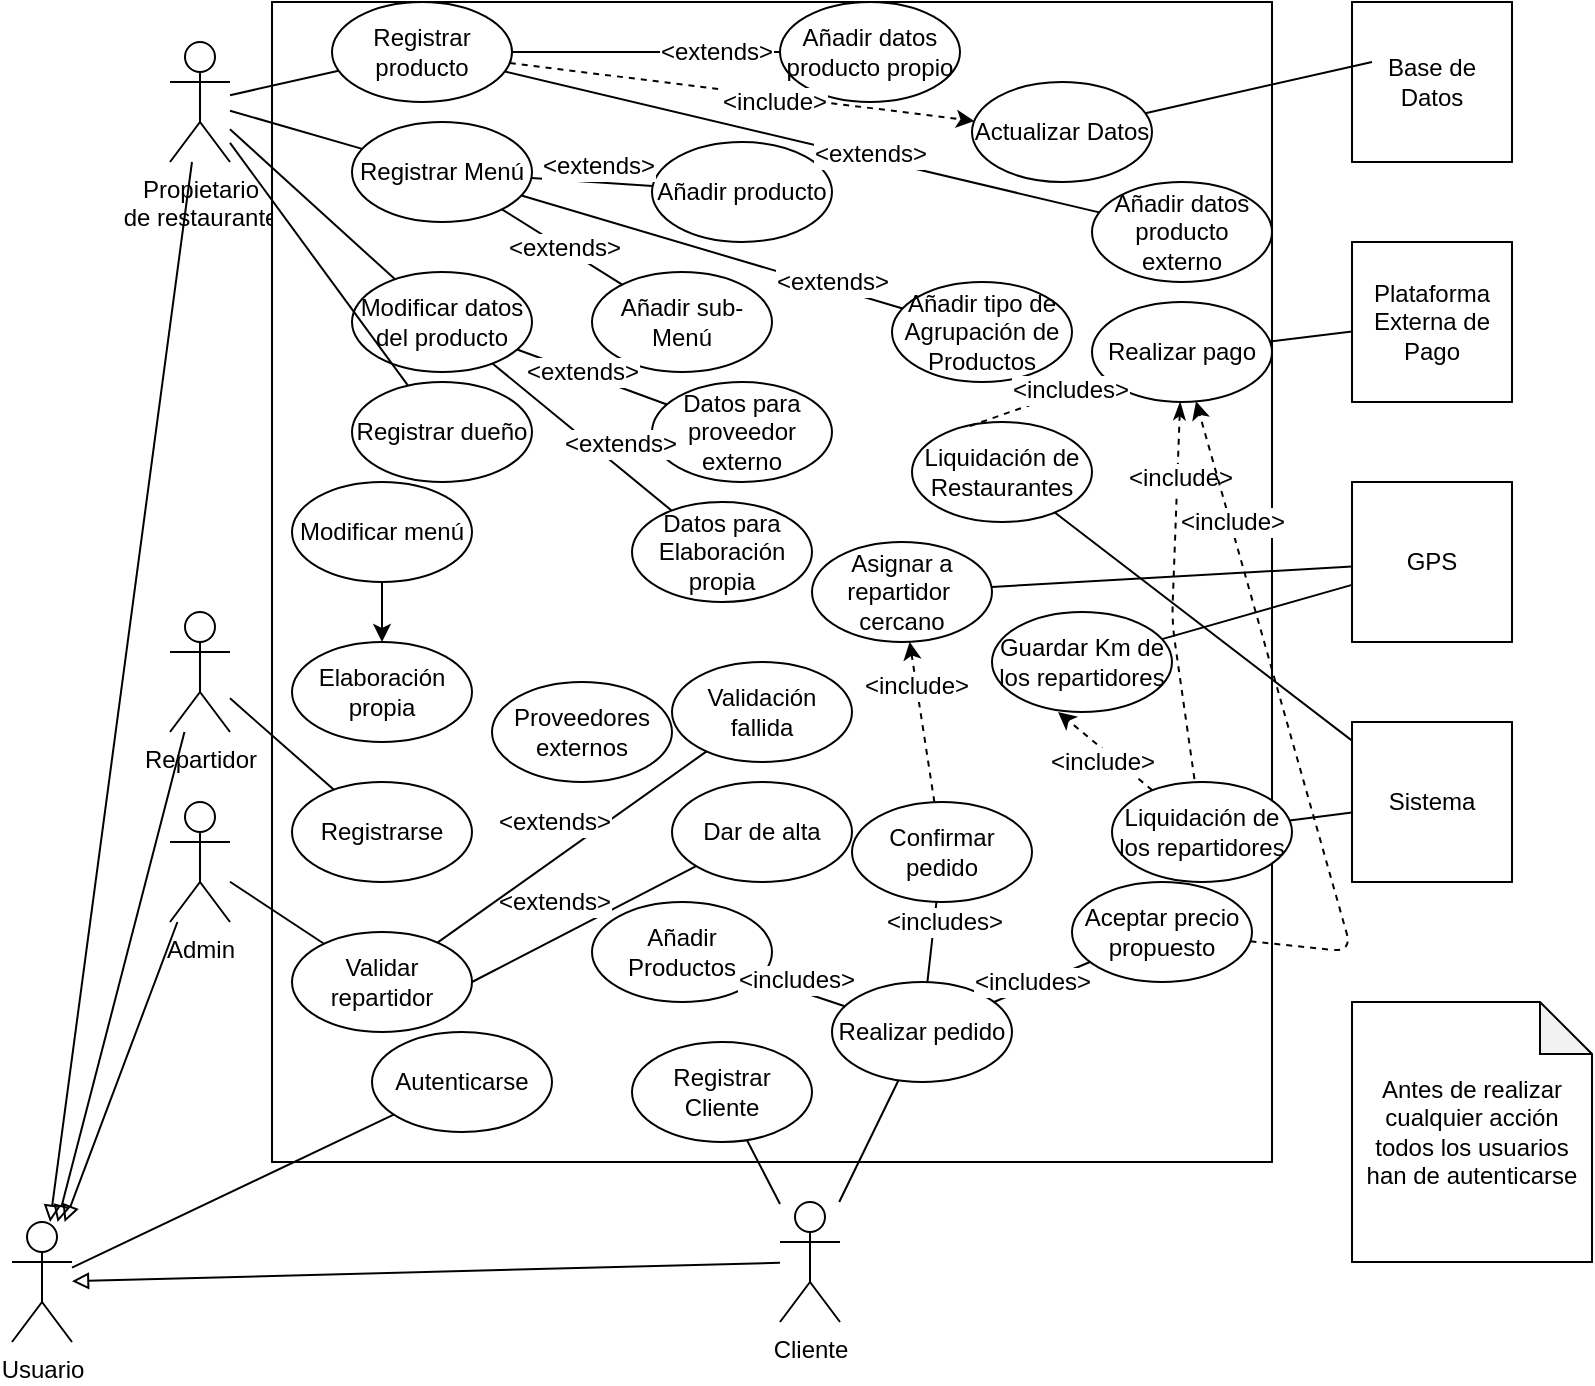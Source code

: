 <mxfile version="12.7.3" type="github">
  <diagram id="OBTY19V2pep727sq7JFN" name="Page-1">
    <mxGraphModel dx="1477" dy="605" grid="1" gridSize="10" guides="1" tooltips="1" connect="1" arrows="1" fold="1" page="1" pageScale="1" pageWidth="827" pageHeight="1169" math="0" shadow="0">
      <root>
        <mxCell id="0" />
        <mxCell id="1" parent="0" />
        <mxCell id="1PWrfDdkgmt_y7GgeJpY-1" value="Propietario &lt;br&gt;de restaurante" style="shape=umlActor;verticalLabelPosition=bottom;labelBackgroundColor=#ffffff;verticalAlign=top;html=1;outlineConnect=0;" parent="1" vertex="1">
          <mxGeometry x="109" y="40" width="30" height="60" as="geometry" />
        </mxCell>
        <mxCell id="1PWrfDdkgmt_y7GgeJpY-2" value="Cliente" style="shape=umlActor;verticalLabelPosition=bottom;labelBackgroundColor=#ffffff;verticalAlign=top;html=1;outlineConnect=0;" parent="1" vertex="1">
          <mxGeometry x="414" y="620" width="30" height="60" as="geometry" />
        </mxCell>
        <mxCell id="1PWrfDdkgmt_y7GgeJpY-3" value="Repartidor" style="shape=umlActor;verticalLabelPosition=bottom;labelBackgroundColor=#ffffff;verticalAlign=top;html=1;outlineConnect=0;" parent="1" vertex="1">
          <mxGeometry x="109" y="325" width="30" height="60" as="geometry" />
        </mxCell>
        <mxCell id="1PWrfDdkgmt_y7GgeJpY-4" value="Admin" style="shape=umlActor;verticalLabelPosition=bottom;labelBackgroundColor=#ffffff;verticalAlign=top;html=1;outlineConnect=0;" parent="1" vertex="1">
          <mxGeometry x="109" y="420" width="30" height="60" as="geometry" />
        </mxCell>
        <mxCell id="1PWrfDdkgmt_y7GgeJpY-8" value="" style="rounded=0;whiteSpace=wrap;html=1;" parent="1" vertex="1">
          <mxGeometry x="160" y="20" width="500" height="580" as="geometry" />
        </mxCell>
        <mxCell id="1PWrfDdkgmt_y7GgeJpY-9" value="Base de Datos" style="whiteSpace=wrap;html=1;aspect=fixed;" parent="1" vertex="1">
          <mxGeometry x="700" y="20" width="80" height="80" as="geometry" />
        </mxCell>
        <mxCell id="1PWrfDdkgmt_y7GgeJpY-11" value="Plataforma Externa de Pago" style="whiteSpace=wrap;html=1;aspect=fixed;" parent="1" vertex="1">
          <mxGeometry x="700" y="140" width="80" height="80" as="geometry" />
        </mxCell>
        <mxCell id="1PWrfDdkgmt_y7GgeJpY-12" value="Sistema" style="whiteSpace=wrap;html=1;aspect=fixed;" parent="1" vertex="1">
          <mxGeometry x="700" y="380" width="80" height="80" as="geometry" />
        </mxCell>
        <mxCell id="1PWrfDdkgmt_y7GgeJpY-13" value="Modificar datos del producto" style="ellipse;whiteSpace=wrap;html=1;" parent="1" vertex="1">
          <mxGeometry x="200" y="155" width="90" height="50" as="geometry" />
        </mxCell>
        <mxCell id="1PWrfDdkgmt_y7GgeJpY-18" value="Datos para proveedor externo" style="ellipse;whiteSpace=wrap;html=1;" parent="1" vertex="1">
          <mxGeometry x="350" y="210" width="90" height="50" as="geometry" />
        </mxCell>
        <mxCell id="1PWrfDdkgmt_y7GgeJpY-19" value="Datos para Elaboración propia" style="ellipse;whiteSpace=wrap;html=1;" parent="1" vertex="1">
          <mxGeometry x="340" y="270" width="90" height="50" as="geometry" />
        </mxCell>
        <mxCell id="1PWrfDdkgmt_y7GgeJpY-22" value="Confirmar pedido" style="ellipse;whiteSpace=wrap;html=1;" parent="1" vertex="1">
          <mxGeometry x="450" y="420" width="90" height="50" as="geometry" />
        </mxCell>
        <mxCell id="1PWrfDdkgmt_y7GgeJpY-23" value="Asignar a repartidor&amp;nbsp; cercano" style="ellipse;whiteSpace=wrap;html=1;" parent="1" vertex="1">
          <mxGeometry x="430" y="290" width="90" height="50" as="geometry" />
        </mxCell>
        <mxCell id="1PWrfDdkgmt_y7GgeJpY-24" value="Realizar pedido" style="ellipse;whiteSpace=wrap;html=1;" parent="1" vertex="1">
          <mxGeometry x="440" y="510" width="90" height="50" as="geometry" />
        </mxCell>
        <mxCell id="1PWrfDdkgmt_y7GgeJpY-27" value="Realizar pago" style="ellipse;whiteSpace=wrap;html=1;" parent="1" vertex="1">
          <mxGeometry x="570" y="170" width="90" height="50" as="geometry" />
        </mxCell>
        <mxCell id="1PWrfDdkgmt_y7GgeJpY-28" value="Aceptar precio propuesto" style="ellipse;whiteSpace=wrap;html=1;" parent="1" vertex="1">
          <mxGeometry x="560" y="460" width="90" height="50" as="geometry" />
        </mxCell>
        <mxCell id="1PWrfDdkgmt_y7GgeJpY-29" value="Registrarse" style="ellipse;whiteSpace=wrap;html=1;" parent="1" vertex="1">
          <mxGeometry x="170" y="410" width="90" height="50" as="geometry" />
        </mxCell>
        <mxCell id="1PWrfDdkgmt_y7GgeJpY-30" value="Dar de alta" style="ellipse;whiteSpace=wrap;html=1;" parent="1" vertex="1">
          <mxGeometry x="360" y="410" width="90" height="50" as="geometry" />
        </mxCell>
        <mxCell id="1PWrfDdkgmt_y7GgeJpY-31" value="Validar repartidor" style="ellipse;whiteSpace=wrap;html=1;" parent="1" vertex="1">
          <mxGeometry x="170" y="485" width="90" height="50" as="geometry" />
        </mxCell>
        <mxCell id="1PWrfDdkgmt_y7GgeJpY-32" value="Validación fallida" style="ellipse;whiteSpace=wrap;html=1;" parent="1" vertex="1">
          <mxGeometry x="360" y="350" width="90" height="50" as="geometry" />
        </mxCell>
        <mxCell id="1PWrfDdkgmt_y7GgeJpY-33" value="Registrar Menú" style="ellipse;whiteSpace=wrap;html=1;" parent="1" vertex="1">
          <mxGeometry x="200" y="80" width="90" height="50" as="geometry" />
        </mxCell>
        <mxCell id="1PWrfDdkgmt_y7GgeJpY-34" value="Añadir Productos" style="ellipse;whiteSpace=wrap;html=1;" parent="1" vertex="1">
          <mxGeometry x="320" y="470" width="90" height="50" as="geometry" />
        </mxCell>
        <mxCell id="1PWrfDdkgmt_y7GgeJpY-35" value="Añadir tipo de Agrupación de Productos" style="ellipse;whiteSpace=wrap;html=1;" parent="1" vertex="1">
          <mxGeometry x="470" y="160" width="90" height="50" as="geometry" />
        </mxCell>
        <mxCell id="1PWrfDdkgmt_y7GgeJpY-36" value="Añadir sub-Menú" style="ellipse;whiteSpace=wrap;html=1;" parent="1" vertex="1">
          <mxGeometry x="320" y="155" width="90" height="50" as="geometry" />
        </mxCell>
        <mxCell id="1PWrfDdkgmt_y7GgeJpY-37" value="Añadir producto" style="ellipse;whiteSpace=wrap;html=1;" parent="1" vertex="1">
          <mxGeometry x="350" y="90" width="90" height="50" as="geometry" />
        </mxCell>
        <mxCell id="1PWrfDdkgmt_y7GgeJpY-38" value="Registrar producto" style="ellipse;whiteSpace=wrap;html=1;" parent="1" vertex="1">
          <mxGeometry x="190" y="20" width="90" height="50" as="geometry" />
        </mxCell>
        <mxCell id="1PWrfDdkgmt_y7GgeJpY-39" value="GPS" style="whiteSpace=wrap;html=1;aspect=fixed;" parent="1" vertex="1">
          <mxGeometry x="700" y="260" width="80" height="80" as="geometry" />
        </mxCell>
        <mxCell id="1PWrfDdkgmt_y7GgeJpY-41" value="Guardar Km de los repartidores" style="ellipse;whiteSpace=wrap;html=1;" parent="1" vertex="1">
          <mxGeometry x="520" y="325" width="90" height="50" as="geometry" />
        </mxCell>
        <mxCell id="1PWrfDdkgmt_y7GgeJpY-42" value="Liquidación de los repartidores" style="ellipse;whiteSpace=wrap;html=1;" parent="1" vertex="1">
          <mxGeometry x="580" y="410" width="90" height="50" as="geometry" />
        </mxCell>
        <mxCell id="1PWrfDdkgmt_y7GgeJpY-47" value="Actualizar Datos" style="ellipse;whiteSpace=wrap;html=1;" parent="1" vertex="1">
          <mxGeometry x="510" y="60" width="90" height="50" as="geometry" />
        </mxCell>
        <mxCell id="1PWrfDdkgmt_y7GgeJpY-50" value="" style="endArrow=none;html=1;endFill=0;" parent="1" source="1PWrfDdkgmt_y7GgeJpY-13" target="1PWrfDdkgmt_y7GgeJpY-19" edge="1">
          <mxGeometry width="50" height="50" relative="1" as="geometry">
            <mxPoint x="280" y="210" as="sourcePoint" />
            <mxPoint x="490" y="250" as="targetPoint" />
          </mxGeometry>
        </mxCell>
        <mxCell id="QZLc6Dcv_7mxusPoxPZv-28" value="&amp;lt;extends&amp;gt;" style="text;html=1;align=center;verticalAlign=middle;resizable=0;points=[];labelBackgroundColor=#ffffff;" parent="1PWrfDdkgmt_y7GgeJpY-50" vertex="1" connectable="0">
          <mxGeometry x="0.263" y="-2" relative="1" as="geometry">
            <mxPoint x="8.22" y="-8.34" as="offset" />
          </mxGeometry>
        </mxCell>
        <mxCell id="1PWrfDdkgmt_y7GgeJpY-51" value="" style="endArrow=none;html=1;endFill=0;" parent="1" source="1PWrfDdkgmt_y7GgeJpY-13" target="1PWrfDdkgmt_y7GgeJpY-18" edge="1">
          <mxGeometry width="50" height="50" relative="1" as="geometry">
            <mxPoint x="289.099" y="260.021" as="sourcePoint" />
            <mxPoint x="490" y="250" as="targetPoint" />
          </mxGeometry>
        </mxCell>
        <mxCell id="QZLc6Dcv_7mxusPoxPZv-29" value="&amp;lt;extends&amp;gt;" style="text;html=1;align=center;verticalAlign=middle;resizable=0;points=[];labelBackgroundColor=#ffffff;" parent="1PWrfDdkgmt_y7GgeJpY-51" vertex="1" connectable="0">
          <mxGeometry x="0.507" y="1" relative="1" as="geometry">
            <mxPoint x="-24.58" y="-8.82" as="offset" />
          </mxGeometry>
        </mxCell>
        <mxCell id="1PWrfDdkgmt_y7GgeJpY-52" value="" style="endArrow=none;html=1;endFill=0;" parent="1" source="1PWrfDdkgmt_y7GgeJpY-1" target="1PWrfDdkgmt_y7GgeJpY-13" edge="1">
          <mxGeometry width="50" height="50" relative="1" as="geometry">
            <mxPoint x="440" y="300" as="sourcePoint" />
            <mxPoint x="490" y="250" as="targetPoint" />
          </mxGeometry>
        </mxCell>
        <mxCell id="1PWrfDdkgmt_y7GgeJpY-55" value="" style="endArrow=none;html=1;exitX=0.125;exitY=0.375;exitDx=0;exitDy=0;exitPerimeter=0;endFill=0;" parent="1" source="1PWrfDdkgmt_y7GgeJpY-9" target="1PWrfDdkgmt_y7GgeJpY-47" edge="1">
          <mxGeometry width="50" height="50" relative="1" as="geometry">
            <mxPoint x="410" y="300" as="sourcePoint" />
            <mxPoint x="460" y="250" as="targetPoint" />
          </mxGeometry>
        </mxCell>
        <mxCell id="1PWrfDdkgmt_y7GgeJpY-59" value="Añadir datos producto propio" style="ellipse;whiteSpace=wrap;html=1;" parent="1" vertex="1">
          <mxGeometry x="414" y="20" width="90" height="50" as="geometry" />
        </mxCell>
        <mxCell id="1PWrfDdkgmt_y7GgeJpY-60" value="Añadir datos producto externo" style="ellipse;whiteSpace=wrap;html=1;" parent="1" vertex="1">
          <mxGeometry x="570" y="110" width="90" height="50" as="geometry" />
        </mxCell>
        <mxCell id="1PWrfDdkgmt_y7GgeJpY-61" value="" style="endArrow=none;html=1;endFill=0;" parent="1" source="1PWrfDdkgmt_y7GgeJpY-38" target="1PWrfDdkgmt_y7GgeJpY-59" edge="1">
          <mxGeometry width="50" height="50" relative="1" as="geometry">
            <mxPoint x="410" y="300" as="sourcePoint" />
            <mxPoint x="460" y="250" as="targetPoint" />
          </mxGeometry>
        </mxCell>
        <mxCell id="QZLc6Dcv_7mxusPoxPZv-7" value="&amp;lt;extends&amp;gt;" style="text;html=1;align=center;verticalAlign=middle;resizable=0;points=[];labelBackgroundColor=#ffffff;" parent="1PWrfDdkgmt_y7GgeJpY-61" vertex="1" connectable="0">
          <mxGeometry x="0.522" relative="1" as="geometry">
            <mxPoint as="offset" />
          </mxGeometry>
        </mxCell>
        <mxCell id="1PWrfDdkgmt_y7GgeJpY-62" value="" style="endArrow=none;html=1;endFill=0;" parent="1" source="1PWrfDdkgmt_y7GgeJpY-38" target="1PWrfDdkgmt_y7GgeJpY-60" edge="1">
          <mxGeometry width="50" height="50" relative="1" as="geometry">
            <mxPoint x="410" y="300" as="sourcePoint" />
            <mxPoint x="460" y="250" as="targetPoint" />
          </mxGeometry>
        </mxCell>
        <mxCell id="QZLc6Dcv_7mxusPoxPZv-8" value="&amp;lt;extends&amp;gt;" style="text;html=1;align=center;verticalAlign=middle;resizable=0;points=[];labelBackgroundColor=#ffffff;" parent="1PWrfDdkgmt_y7GgeJpY-62" vertex="1" connectable="0">
          <mxGeometry x="0.223" y="2" relative="1" as="geometry">
            <mxPoint as="offset" />
          </mxGeometry>
        </mxCell>
        <mxCell id="1PWrfDdkgmt_y7GgeJpY-63" value="" style="endArrow=none;html=1;endFill=0;" parent="1" source="1PWrfDdkgmt_y7GgeJpY-1" target="1PWrfDdkgmt_y7GgeJpY-38" edge="1">
          <mxGeometry width="50" height="50" relative="1" as="geometry">
            <mxPoint x="410" y="300" as="sourcePoint" />
            <mxPoint x="460" y="250" as="targetPoint" />
          </mxGeometry>
        </mxCell>
        <mxCell id="1PWrfDdkgmt_y7GgeJpY-64" value="" style="endArrow=none;html=1;endFill=0;" parent="1" source="1PWrfDdkgmt_y7GgeJpY-1" target="1PWrfDdkgmt_y7GgeJpY-33" edge="1">
          <mxGeometry width="50" height="50" relative="1" as="geometry">
            <mxPoint x="410" y="300" as="sourcePoint" />
            <mxPoint x="460" y="250" as="targetPoint" />
          </mxGeometry>
        </mxCell>
        <mxCell id="1PWrfDdkgmt_y7GgeJpY-65" value="" style="endArrow=none;html=1;endFill=0;" parent="1" source="1PWrfDdkgmt_y7GgeJpY-33" target="1PWrfDdkgmt_y7GgeJpY-36" edge="1">
          <mxGeometry width="50" height="50" relative="1" as="geometry">
            <mxPoint x="410" y="300" as="sourcePoint" />
            <mxPoint x="460" y="250" as="targetPoint" />
          </mxGeometry>
        </mxCell>
        <mxCell id="QZLc6Dcv_7mxusPoxPZv-32" value="&amp;lt;extends&amp;gt;" style="text;html=1;align=center;verticalAlign=middle;resizable=0;points=[];labelBackgroundColor=#ffffff;" parent="1PWrfDdkgmt_y7GgeJpY-65" vertex="1" connectable="0">
          <mxGeometry x="0.348" y="2" relative="1" as="geometry">
            <mxPoint x="-11.37" y="-5.04" as="offset" />
          </mxGeometry>
        </mxCell>
        <mxCell id="1PWrfDdkgmt_y7GgeJpY-66" value="" style="endArrow=none;html=1;endFill=0;" parent="1" source="1PWrfDdkgmt_y7GgeJpY-33" target="1PWrfDdkgmt_y7GgeJpY-37" edge="1">
          <mxGeometry width="50" height="50" relative="1" as="geometry">
            <mxPoint x="410" y="300" as="sourcePoint" />
            <mxPoint x="460" y="250" as="targetPoint" />
          </mxGeometry>
        </mxCell>
        <mxCell id="QZLc6Dcv_7mxusPoxPZv-30" value="&amp;lt;extends&amp;gt;" style="text;html=1;align=center;verticalAlign=middle;resizable=0;points=[];labelBackgroundColor=#ffffff;" parent="1PWrfDdkgmt_y7GgeJpY-66" vertex="1" connectable="0">
          <mxGeometry x="0.429" relative="1" as="geometry">
            <mxPoint x="-10.63" y="-9.04" as="offset" />
          </mxGeometry>
        </mxCell>
        <mxCell id="1PWrfDdkgmt_y7GgeJpY-67" value="" style="endArrow=none;html=1;endFill=0;" parent="1" source="1PWrfDdkgmt_y7GgeJpY-33" target="1PWrfDdkgmt_y7GgeJpY-35" edge="1">
          <mxGeometry width="50" height="50" relative="1" as="geometry">
            <mxPoint x="410" y="300" as="sourcePoint" />
            <mxPoint x="460" y="250" as="targetPoint" />
          </mxGeometry>
        </mxCell>
        <mxCell id="QZLc6Dcv_7mxusPoxPZv-31" value="&amp;lt;extends&amp;gt;" style="text;html=1;align=center;verticalAlign=middle;resizable=0;points=[];labelBackgroundColor=#ffffff;" parent="1PWrfDdkgmt_y7GgeJpY-67" vertex="1" connectable="0">
          <mxGeometry x="0.619" y="3" relative="1" as="geometry">
            <mxPoint as="offset" />
          </mxGeometry>
        </mxCell>
        <mxCell id="1PWrfDdkgmt_y7GgeJpY-68" value="" style="endArrow=none;html=1;endFill=0;" parent="1" source="1PWrfDdkgmt_y7GgeJpY-3" target="1PWrfDdkgmt_y7GgeJpY-29" edge="1">
          <mxGeometry width="50" height="50" relative="1" as="geometry">
            <mxPoint x="410" y="460" as="sourcePoint" />
            <mxPoint x="460" y="410" as="targetPoint" />
          </mxGeometry>
        </mxCell>
        <mxCell id="1PWrfDdkgmt_y7GgeJpY-69" value="" style="endArrow=none;html=1;endFill=0;" parent="1" source="1PWrfDdkgmt_y7GgeJpY-4" target="1PWrfDdkgmt_y7GgeJpY-31" edge="1">
          <mxGeometry width="50" height="50" relative="1" as="geometry">
            <mxPoint x="410" y="460" as="sourcePoint" />
            <mxPoint x="460" y="410" as="targetPoint" />
          </mxGeometry>
        </mxCell>
        <mxCell id="1PWrfDdkgmt_y7GgeJpY-70" value="" style="endArrow=none;html=1;exitX=1;exitY=0.5;exitDx=0;exitDy=0;endFill=0;" parent="1" source="1PWrfDdkgmt_y7GgeJpY-31" target="1PWrfDdkgmt_y7GgeJpY-30" edge="1">
          <mxGeometry width="50" height="50" relative="1" as="geometry">
            <mxPoint x="410" y="460" as="sourcePoint" />
            <mxPoint x="460" y="410" as="targetPoint" />
          </mxGeometry>
        </mxCell>
        <mxCell id="QZLc6Dcv_7mxusPoxPZv-24" value="&amp;lt;extends&amp;gt;" style="text;html=1;align=center;verticalAlign=middle;resizable=0;points=[];labelBackgroundColor=#ffffff;" parent="1PWrfDdkgmt_y7GgeJpY-70" vertex="1" connectable="0">
          <mxGeometry x="0.36" relative="1" as="geometry">
            <mxPoint x="-35.81" y="-0.82" as="offset" />
          </mxGeometry>
        </mxCell>
        <mxCell id="1PWrfDdkgmt_y7GgeJpY-71" value="" style="endArrow=none;html=1;endFill=0;" parent="1" source="1PWrfDdkgmt_y7GgeJpY-31" target="1PWrfDdkgmt_y7GgeJpY-32" edge="1">
          <mxGeometry width="50" height="50" relative="1" as="geometry">
            <mxPoint x="410" y="460" as="sourcePoint" />
            <mxPoint x="460" y="410" as="targetPoint" />
          </mxGeometry>
        </mxCell>
        <mxCell id="QZLc6Dcv_7mxusPoxPZv-23" value="&amp;lt;extends&amp;gt;" style="text;html=1;align=center;verticalAlign=middle;resizable=0;points=[];labelBackgroundColor=#ffffff;" parent="1PWrfDdkgmt_y7GgeJpY-71" vertex="1" connectable="0">
          <mxGeometry x="0.477" y="2" relative="1" as="geometry">
            <mxPoint x="-40.47" y="11.59" as="offset" />
          </mxGeometry>
        </mxCell>
        <mxCell id="1PWrfDdkgmt_y7GgeJpY-73" value="" style="endArrow=none;html=1;endFill=0;" parent="1" source="1PWrfDdkgmt_y7GgeJpY-24" target="1PWrfDdkgmt_y7GgeJpY-34" edge="1">
          <mxGeometry width="50" height="50" relative="1" as="geometry">
            <mxPoint x="410" y="410" as="sourcePoint" />
            <mxPoint x="460" y="360" as="targetPoint" />
          </mxGeometry>
        </mxCell>
        <mxCell id="QZLc6Dcv_7mxusPoxPZv-27" value="&amp;lt;includes&amp;gt;" style="text;html=1;align=center;verticalAlign=middle;resizable=0;points=[];labelBackgroundColor=#ffffff;" parent="1PWrfDdkgmt_y7GgeJpY-73" vertex="1" connectable="0">
          <mxGeometry x="-0.431" y="-1" relative="1" as="geometry">
            <mxPoint x="-12.49" y="-8.78" as="offset" />
          </mxGeometry>
        </mxCell>
        <mxCell id="1PWrfDdkgmt_y7GgeJpY-74" value="" style="endArrow=none;html=1;endFill=0;" parent="1" source="1PWrfDdkgmt_y7GgeJpY-24" target="1PWrfDdkgmt_y7GgeJpY-22" edge="1">
          <mxGeometry width="50" height="50" relative="1" as="geometry">
            <mxPoint x="410" y="410" as="sourcePoint" />
            <mxPoint x="460" y="360" as="targetPoint" />
          </mxGeometry>
        </mxCell>
        <mxCell id="QZLc6Dcv_7mxusPoxPZv-26" value="&amp;lt;includes&amp;gt;" style="text;html=1;align=center;verticalAlign=middle;resizable=0;points=[];labelBackgroundColor=#ffffff;" parent="1PWrfDdkgmt_y7GgeJpY-74" vertex="1" connectable="0">
          <mxGeometry x="-0.41" y="-1" relative="1" as="geometry">
            <mxPoint x="5.25" y="-18.17" as="offset" />
          </mxGeometry>
        </mxCell>
        <mxCell id="1PWrfDdkgmt_y7GgeJpY-75" value="" style="endArrow=none;html=1;endFill=0;" parent="1" source="1PWrfDdkgmt_y7GgeJpY-24" target="1PWrfDdkgmt_y7GgeJpY-28" edge="1">
          <mxGeometry width="50" height="50" relative="1" as="geometry">
            <mxPoint x="410" y="410" as="sourcePoint" />
            <mxPoint x="460" y="360" as="targetPoint" />
          </mxGeometry>
        </mxCell>
        <mxCell id="QZLc6Dcv_7mxusPoxPZv-25" value="&amp;lt;includes&amp;gt;" style="text;html=1;align=center;verticalAlign=middle;resizable=0;points=[];labelBackgroundColor=#ffffff;" parent="1PWrfDdkgmt_y7GgeJpY-75" vertex="1" connectable="0">
          <mxGeometry x="-0.708" y="-1" relative="1" as="geometry">
            <mxPoint x="11.23" y="-7.85" as="offset" />
          </mxGeometry>
        </mxCell>
        <mxCell id="1PWrfDdkgmt_y7GgeJpY-76" value="" style="endArrow=none;html=1;endFill=0;" parent="1" source="1PWrfDdkgmt_y7GgeJpY-39" target="1PWrfDdkgmt_y7GgeJpY-23" edge="1">
          <mxGeometry width="50" height="50" relative="1" as="geometry">
            <mxPoint x="410" y="350" as="sourcePoint" />
            <mxPoint x="460" y="300" as="targetPoint" />
          </mxGeometry>
        </mxCell>
        <mxCell id="1PWrfDdkgmt_y7GgeJpY-77" value="" style="endArrow=none;html=1;endFill=0;" parent="1" source="1PWrfDdkgmt_y7GgeJpY-39" target="1PWrfDdkgmt_y7GgeJpY-41" edge="1">
          <mxGeometry width="50" height="50" relative="1" as="geometry">
            <mxPoint x="410" y="350" as="sourcePoint" />
            <mxPoint x="460" y="300" as="targetPoint" />
          </mxGeometry>
        </mxCell>
        <mxCell id="1PWrfDdkgmt_y7GgeJpY-78" value="" style="endArrow=none;html=1;endFill=0;" parent="1" source="1PWrfDdkgmt_y7GgeJpY-12" target="1PWrfDdkgmt_y7GgeJpY-42" edge="1">
          <mxGeometry width="50" height="50" relative="1" as="geometry">
            <mxPoint x="410" y="350" as="sourcePoint" />
            <mxPoint x="460" y="300" as="targetPoint" />
          </mxGeometry>
        </mxCell>
        <mxCell id="1PWrfDdkgmt_y7GgeJpY-79" value="" style="endArrow=none;html=1;endFill=0;" parent="1" source="1PWrfDdkgmt_y7GgeJpY-11" target="1PWrfDdkgmt_y7GgeJpY-27" edge="1">
          <mxGeometry width="50" height="50" relative="1" as="geometry">
            <mxPoint x="410" y="350" as="sourcePoint" />
            <mxPoint x="460" y="300" as="targetPoint" />
          </mxGeometry>
        </mxCell>
        <mxCell id="QZLc6Dcv_7mxusPoxPZv-1" value="" style="endArrow=none;html=1;endFill=0;" parent="1" source="1PWrfDdkgmt_y7GgeJpY-2" target="1PWrfDdkgmt_y7GgeJpY-24" edge="1">
          <mxGeometry width="50" height="50" relative="1" as="geometry">
            <mxPoint x="390" y="420" as="sourcePoint" />
            <mxPoint x="440" y="370" as="targetPoint" />
          </mxGeometry>
        </mxCell>
        <mxCell id="QZLc6Dcv_7mxusPoxPZv-2" value="Usuario" style="shape=umlActor;verticalLabelPosition=bottom;labelBackgroundColor=#ffffff;verticalAlign=top;html=1;outlineConnect=0;" parent="1" vertex="1">
          <mxGeometry x="30" y="630" width="30" height="60" as="geometry" />
        </mxCell>
        <mxCell id="QZLc6Dcv_7mxusPoxPZv-3" value="Autenticarse" style="ellipse;whiteSpace=wrap;html=1;" parent="1" vertex="1">
          <mxGeometry x="210" y="535" width="90" height="50" as="geometry" />
        </mxCell>
        <mxCell id="QZLc6Dcv_7mxusPoxPZv-5" value="" style="endArrow=none;html=1;endFill=0;" parent="1" source="QZLc6Dcv_7mxusPoxPZv-2" target="QZLc6Dcv_7mxusPoxPZv-3" edge="1">
          <mxGeometry width="50" height="50" relative="1" as="geometry">
            <mxPoint x="390" y="420" as="sourcePoint" />
            <mxPoint x="440" y="370" as="targetPoint" />
          </mxGeometry>
        </mxCell>
        <mxCell id="QZLc6Dcv_7mxusPoxPZv-11" value="" style="endArrow=block;html=1;endFill=0;" parent="1" source="1PWrfDdkgmt_y7GgeJpY-2" target="QZLc6Dcv_7mxusPoxPZv-2" edge="1">
          <mxGeometry width="50" height="50" relative="1" as="geometry">
            <mxPoint x="390" y="400" as="sourcePoint" />
            <mxPoint x="440" y="350" as="targetPoint" />
          </mxGeometry>
        </mxCell>
        <mxCell id="QZLc6Dcv_7mxusPoxPZv-12" value="" style="endArrow=block;html=1;endFill=0;" parent="1" source="1PWrfDdkgmt_y7GgeJpY-4" target="QZLc6Dcv_7mxusPoxPZv-2" edge="1">
          <mxGeometry width="50" height="50" relative="1" as="geometry">
            <mxPoint x="390" y="400" as="sourcePoint" />
            <mxPoint x="440" y="350" as="targetPoint" />
          </mxGeometry>
        </mxCell>
        <mxCell id="QZLc6Dcv_7mxusPoxPZv-13" value="" style="endArrow=block;html=1;endFill=0;" parent="1" source="1PWrfDdkgmt_y7GgeJpY-3" target="QZLc6Dcv_7mxusPoxPZv-2" edge="1">
          <mxGeometry width="50" height="50" relative="1" as="geometry">
            <mxPoint x="390" y="400" as="sourcePoint" />
            <mxPoint x="440" y="350" as="targetPoint" />
          </mxGeometry>
        </mxCell>
        <mxCell id="QZLc6Dcv_7mxusPoxPZv-14" value="" style="endArrow=block;html=1;endFill=0;" parent="1" source="1PWrfDdkgmt_y7GgeJpY-1" target="QZLc6Dcv_7mxusPoxPZv-2" edge="1">
          <mxGeometry width="50" height="50" relative="1" as="geometry">
            <mxPoint x="390" y="400" as="sourcePoint" />
            <mxPoint x="440" y="350" as="targetPoint" />
          </mxGeometry>
        </mxCell>
        <mxCell id="QZLc6Dcv_7mxusPoxPZv-15" value="" style="endArrow=classic;dashed=1;html=1;endFill=1;" parent="1" source="1PWrfDdkgmt_y7GgeJpY-22" target="1PWrfDdkgmt_y7GgeJpY-23" edge="1">
          <mxGeometry width="50" height="50" relative="1" as="geometry">
            <mxPoint x="390" y="400" as="sourcePoint" />
            <mxPoint x="440" y="350" as="targetPoint" />
          </mxGeometry>
        </mxCell>
        <mxCell id="QZLc6Dcv_7mxusPoxPZv-16" value="&amp;lt;include&amp;gt;" style="text;html=1;align=center;verticalAlign=middle;resizable=0;points=[];labelBackgroundColor=#ffffff;" parent="QZLc6Dcv_7mxusPoxPZv-15" vertex="1" connectable="0">
          <mxGeometry x="0.455" relative="1" as="geometry">
            <mxPoint as="offset" />
          </mxGeometry>
        </mxCell>
        <mxCell id="QZLc6Dcv_7mxusPoxPZv-17" value="" style="endArrow=classic;dashed=1;html=1;entryX=0.367;entryY=1;entryDx=0;entryDy=0;entryPerimeter=0;endFill=1;" parent="1" source="1PWrfDdkgmt_y7GgeJpY-42" target="1PWrfDdkgmt_y7GgeJpY-41" edge="1">
          <mxGeometry width="50" height="50" relative="1" as="geometry">
            <mxPoint x="390" y="400" as="sourcePoint" />
            <mxPoint x="440" y="350" as="targetPoint" />
          </mxGeometry>
        </mxCell>
        <mxCell id="QZLc6Dcv_7mxusPoxPZv-18" value="&amp;lt;include&amp;gt;" style="text;html=1;align=center;verticalAlign=middle;resizable=0;points=[];labelBackgroundColor=#ffffff;" parent="QZLc6Dcv_7mxusPoxPZv-17" vertex="1" connectable="0">
          <mxGeometry x="0.546" y="3" relative="1" as="geometry">
            <mxPoint x="12.84" y="13.55" as="offset" />
          </mxGeometry>
        </mxCell>
        <mxCell id="QZLc6Dcv_7mxusPoxPZv-19" value="" style="endArrow=none;dashed=1;html=1;endFill=0;startArrow=classicThin;startFill=1;" parent="1" source="1PWrfDdkgmt_y7GgeJpY-27" target="1PWrfDdkgmt_y7GgeJpY-42" edge="1">
          <mxGeometry width="50" height="50" relative="1" as="geometry">
            <mxPoint x="390" y="400" as="sourcePoint" />
            <mxPoint x="440" y="350" as="targetPoint" />
            <Array as="points">
              <mxPoint x="610" y="330" />
            </Array>
          </mxGeometry>
        </mxCell>
        <mxCell id="QZLc6Dcv_7mxusPoxPZv-20" value="&amp;lt;include&amp;gt;" style="text;html=1;align=center;verticalAlign=middle;resizable=0;points=[];labelBackgroundColor=#ffffff;" parent="QZLc6Dcv_7mxusPoxPZv-19" vertex="1" connectable="0">
          <mxGeometry x="-0.608" y="1" relative="1" as="geometry">
            <mxPoint as="offset" />
          </mxGeometry>
        </mxCell>
        <mxCell id="QZLc6Dcv_7mxusPoxPZv-21" value="" style="endArrow=classic;dashed=1;html=1;endFill=1;" parent="1" source="1PWrfDdkgmt_y7GgeJpY-38" target="1PWrfDdkgmt_y7GgeJpY-47" edge="1">
          <mxGeometry width="50" height="50" relative="1" as="geometry">
            <mxPoint x="390" y="400" as="sourcePoint" />
            <mxPoint x="440" y="350" as="targetPoint" />
          </mxGeometry>
        </mxCell>
        <mxCell id="QZLc6Dcv_7mxusPoxPZv-22" value="&amp;lt;include&amp;gt;" style="text;html=1;align=center;verticalAlign=middle;resizable=0;points=[];labelBackgroundColor=#ffffff;" parent="QZLc6Dcv_7mxusPoxPZv-21" vertex="1" connectable="0">
          <mxGeometry x="-0.331" relative="1" as="geometry">
            <mxPoint x="53.67" y="9.89" as="offset" />
          </mxGeometry>
        </mxCell>
        <mxCell id="QZLc6Dcv_7mxusPoxPZv-33" value="Liquidación de Restaurantes" style="ellipse;whiteSpace=wrap;html=1;" parent="1" vertex="1">
          <mxGeometry x="480" y="230" width="90" height="50" as="geometry" />
        </mxCell>
        <mxCell id="QZLc6Dcv_7mxusPoxPZv-34" value="" style="endArrow=none;html=1;endFill=0;" parent="1" source="1PWrfDdkgmt_y7GgeJpY-12" target="QZLc6Dcv_7mxusPoxPZv-33" edge="1">
          <mxGeometry width="50" height="50" relative="1" as="geometry">
            <mxPoint x="390" y="400" as="sourcePoint" />
            <mxPoint x="440" y="350" as="targetPoint" />
          </mxGeometry>
        </mxCell>
        <mxCell id="QZLc6Dcv_7mxusPoxPZv-36" value="" style="endArrow=classic;dashed=1;html=1;endFill=1;" parent="1" source="1PWrfDdkgmt_y7GgeJpY-28" target="1PWrfDdkgmt_y7GgeJpY-27" edge="1">
          <mxGeometry width="50" height="50" relative="1" as="geometry">
            <mxPoint x="390" y="400" as="sourcePoint" />
            <mxPoint x="440" y="350" as="targetPoint" />
            <Array as="points">
              <mxPoint x="700" y="495" />
            </Array>
          </mxGeometry>
        </mxCell>
        <mxCell id="QZLc6Dcv_7mxusPoxPZv-37" value="" style="endArrow=none;dashed=1;html=1;exitX=0.322;exitY=0.04;exitDx=0;exitDy=0;exitPerimeter=0;" parent="1" source="QZLc6Dcv_7mxusPoxPZv-33" target="1PWrfDdkgmt_y7GgeJpY-27" edge="1">
          <mxGeometry width="50" height="50" relative="1" as="geometry">
            <mxPoint x="390" y="400" as="sourcePoint" />
            <mxPoint x="440" y="350" as="targetPoint" />
          </mxGeometry>
        </mxCell>
        <mxCell id="QZLc6Dcv_7mxusPoxPZv-38" value="&amp;lt;includes&amp;gt;" style="text;html=1;align=center;verticalAlign=middle;resizable=0;points=[];labelBackgroundColor=#ffffff;" parent="QZLc6Dcv_7mxusPoxPZv-37" vertex="1" connectable="0">
          <mxGeometry x="0.478" y="1" relative="1" as="geometry">
            <mxPoint as="offset" />
          </mxGeometry>
        </mxCell>
        <mxCell id="9-iavBqD0uZxX6o574j2-1" value="Registrar Cliente" style="ellipse;whiteSpace=wrap;html=1;" vertex="1" parent="1">
          <mxGeometry x="340" y="540" width="90" height="50" as="geometry" />
        </mxCell>
        <mxCell id="9-iavBqD0uZxX6o574j2-2" value="" style="endArrow=none;html=1;endFill=0;" edge="1" parent="1" source="1PWrfDdkgmt_y7GgeJpY-2" target="9-iavBqD0uZxX6o574j2-1">
          <mxGeometry width="50" height="50" relative="1" as="geometry">
            <mxPoint x="390" y="490" as="sourcePoint" />
            <mxPoint x="440" y="440" as="targetPoint" />
          </mxGeometry>
        </mxCell>
        <mxCell id="9-iavBqD0uZxX6o574j2-3" value="Registrar dueño" style="ellipse;whiteSpace=wrap;html=1;" vertex="1" parent="1">
          <mxGeometry x="200" y="210" width="90" height="50" as="geometry" />
        </mxCell>
        <mxCell id="9-iavBqD0uZxX6o574j2-4" value="" style="endArrow=none;html=1;endFill=0;" edge="1" parent="1" source="1PWrfDdkgmt_y7GgeJpY-1" target="9-iavBqD0uZxX6o574j2-3">
          <mxGeometry width="50" height="50" relative="1" as="geometry">
            <mxPoint x="390" y="310" as="sourcePoint" />
            <mxPoint x="440" y="260" as="targetPoint" />
          </mxGeometry>
        </mxCell>
        <mxCell id="9-iavBqD0uZxX6o574j2-5" value="&amp;lt;include&amp;gt;" style="text;html=1;align=center;verticalAlign=middle;resizable=0;points=[];labelBackgroundColor=#ffffff;" vertex="1" connectable="0" parent="1">
          <mxGeometry x="640.004" y="279.996" as="geometry">
            <mxPoint as="offset" />
          </mxGeometry>
        </mxCell>
        <mxCell id="9-iavBqD0uZxX6o574j2-6" value="Antes de realizar cualquier acción todos los usuarios han de autenticarse" style="shape=note;whiteSpace=wrap;html=1;backgroundOutline=1;darkOpacity=0.05;size=26;" vertex="1" parent="1">
          <mxGeometry x="700" y="520" width="120" height="130" as="geometry" />
        </mxCell>
        <mxCell id="9-iavBqD0uZxX6o574j2-7" value="Proveedores externos" style="ellipse;whiteSpace=wrap;html=1;" vertex="1" parent="1">
          <mxGeometry x="270" y="360" width="90" height="50" as="geometry" />
        </mxCell>
        <mxCell id="9-iavBqD0uZxX6o574j2-8" value="Modificar menú" style="ellipse;whiteSpace=wrap;html=1;" vertex="1" parent="1">
          <mxGeometry x="170" y="260" width="90" height="50" as="geometry" />
        </mxCell>
        <mxCell id="9-iavBqD0uZxX6o574j2-9" value="Elaboración propia" style="ellipse;whiteSpace=wrap;html=1;" vertex="1" parent="1">
          <mxGeometry x="170" y="340" width="90" height="50" as="geometry" />
        </mxCell>
        <mxCell id="9-iavBqD0uZxX6o574j2-10" value="" style="endArrow=classic;html=1;" edge="1" parent="1" source="9-iavBqD0uZxX6o574j2-8" target="9-iavBqD0uZxX6o574j2-9">
          <mxGeometry width="50" height="50" relative="1" as="geometry">
            <mxPoint x="500" y="330" as="sourcePoint" />
            <mxPoint x="550" y="280" as="targetPoint" />
          </mxGeometry>
        </mxCell>
      </root>
    </mxGraphModel>
  </diagram>
</mxfile>
